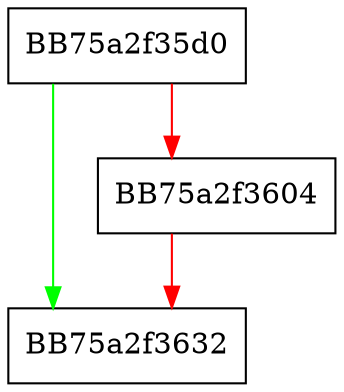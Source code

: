 digraph _Init {
  node [shape="box"];
  graph [splines=ortho];
  BB75a2f35d0 -> BB75a2f3632 [color="green"];
  BB75a2f35d0 -> BB75a2f3604 [color="red"];
  BB75a2f3604 -> BB75a2f3632 [color="red"];
}